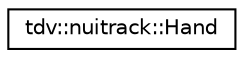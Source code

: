 digraph "Graphical Class Hierarchy"
{
  edge [fontname="Helvetica",fontsize="10",labelfontname="Helvetica",labelfontsize="10"];
  node [fontname="Helvetica",fontsize="10",shape=record];
  rankdir="LR";
  Node1 [label="tdv::nuitrack::Hand",height=0.2,width=0.4,color="black", fillcolor="white", style="filled",URL="$structtdv_1_1nuitrack_1_1Hand.html",tooltip="Stores information about the user&#39;s hand. "];
}

